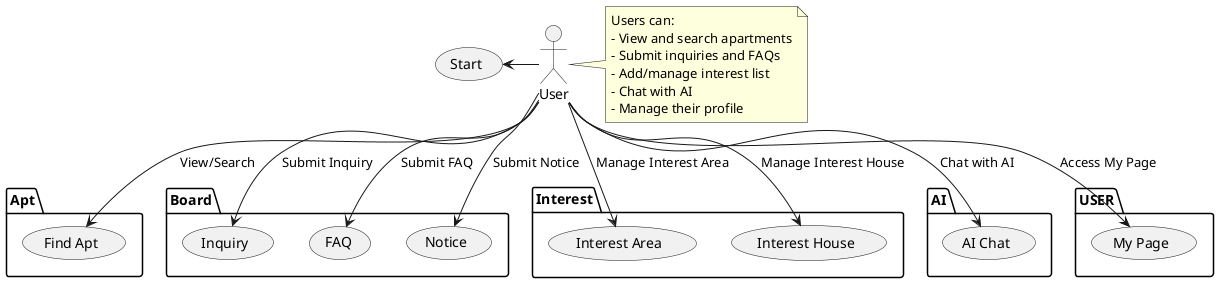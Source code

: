 @startuml
:User: as User

User -left-> (Start)

package "Apt" {
    (Find Apt) as Apts
}

package "Board" {
    (Inquiry) as Inquiry
    (FAQ) as FAQ
    (Notice) as Notice
}

package "Interest" {
    (Interest Area) as InterestArea
    (Interest House) as InterestHouse
}

package "AI" {
    (AI Chat) as AIChat
}

package "USER" {
    (My Page) as mypage
}

User --> Apts : "View/Search"
User --> Inquiry : "Submit Inquiry"
User --> FAQ : "Submit FAQ"
User --> Notice : "Submit Notice"
User --> InterestArea : "Manage Interest Area"
User --> InterestHouse : "Manage Interest House"
User --> AIChat : "Chat with AI"
User --> mypage : "Access My Page"

note right of User
Users can:
- View and search apartments
- Submit inquiries and FAQs
- Add/manage interest list
- Chat with AI
- Manage their profile
end note

@enduml
